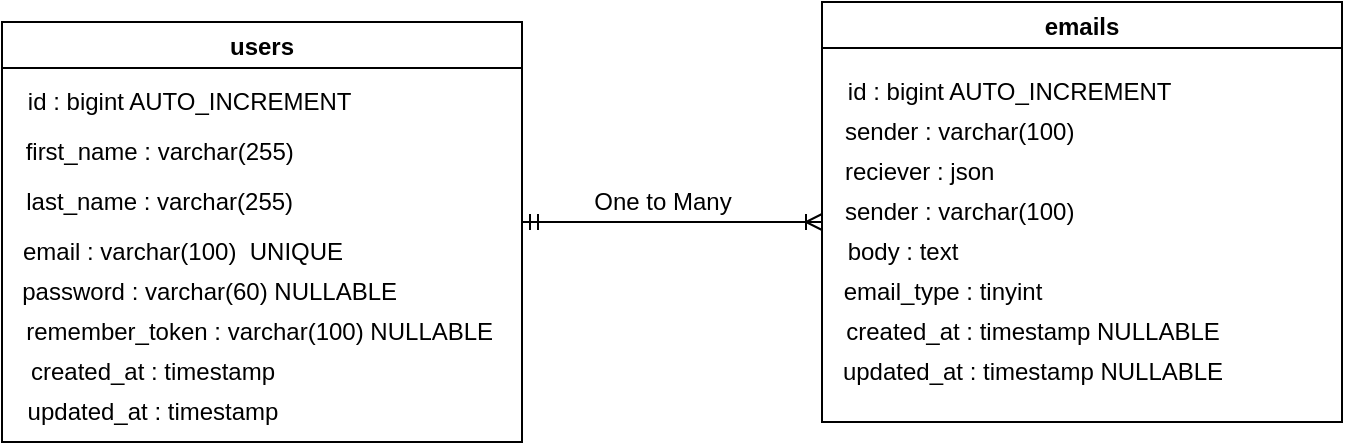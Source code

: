 <mxfile version="20.6.1" type="gitlab"><diagram id="kcQD2h6jQBpcge_w0dYX" name="Page-1"><mxGraphModel dx="540" dy="324" grid="1" gridSize="10" guides="1" tooltips="1" connect="1" arrows="1" fold="1" page="1" pageScale="1" pageWidth="850" pageHeight="1100" math="0" shadow="0"><root><mxCell id="0"/><mxCell id="1" parent="0"/><mxCell id="n7Sm9yL77P3dqOuIkut3-5" value="users" style="swimlane;" vertex="1" parent="1"><mxGeometry x="140" y="180" width="260" height="210" as="geometry"><mxRectangle x="180" y="190" width="70" height="30" as="alternateBounds"/></mxGeometry></mxCell><mxCell id="n7Sm9yL77P3dqOuIkut3-6" value="&lt;span style=&quot;text-align: left;&quot;&gt;id : bigint AUTO_INCREMENT&amp;nbsp;&lt;/span&gt;" style="text;html=1;align=center;verticalAlign=middle;resizable=0;points=[];autosize=1;strokeColor=none;fillColor=none;" vertex="1" parent="n7Sm9yL77P3dqOuIkut3-5"><mxGeometry y="25" width="190" height="30" as="geometry"/></mxCell><mxCell id="n7Sm9yL77P3dqOuIkut3-7" value="&lt;span style=&quot;text-align: left;&quot;&gt;first_name : varchar(255)&amp;nbsp;&lt;/span&gt;" style="text;html=1;align=center;verticalAlign=middle;resizable=0;points=[];autosize=1;strokeColor=none;fillColor=none;" vertex="1" parent="n7Sm9yL77P3dqOuIkut3-5"><mxGeometry y="50" width="160" height="30" as="geometry"/></mxCell><mxCell id="n7Sm9yL77P3dqOuIkut3-8" value="&lt;span style=&quot;text-align: left;&quot;&gt;last_name : varchar(255)&amp;nbsp;&lt;/span&gt;" style="text;html=1;align=center;verticalAlign=middle;resizable=0;points=[];autosize=1;strokeColor=none;fillColor=none;" vertex="1" parent="n7Sm9yL77P3dqOuIkut3-5"><mxGeometry y="75" width="160" height="30" as="geometry"/></mxCell><mxCell id="n7Sm9yL77P3dqOuIkut3-9" value="&lt;span style=&quot;text-align: left;&quot;&gt;email : varchar(100)&amp;nbsp; UNIQUE&lt;/span&gt;" style="text;html=1;align=center;verticalAlign=middle;resizable=0;points=[];autosize=1;strokeColor=none;fillColor=none;" vertex="1" parent="n7Sm9yL77P3dqOuIkut3-5"><mxGeometry y="100" width="180" height="30" as="geometry"/></mxCell><mxCell id="n7Sm9yL77P3dqOuIkut3-10" value="&lt;span style=&quot;text-align: left;&quot;&gt;password : varchar(60) NULLABLE&amp;nbsp;&lt;/span&gt;" style="text;html=1;align=center;verticalAlign=middle;resizable=0;points=[];autosize=1;strokeColor=none;fillColor=none;" vertex="1" parent="n7Sm9yL77P3dqOuIkut3-5"><mxGeometry y="120" width="210" height="30" as="geometry"/></mxCell><mxCell id="n7Sm9yL77P3dqOuIkut3-11" value="&lt;span style=&quot;text-align: left;&quot;&gt;remember_token : varchar(100) NULLABLE&amp;nbsp;&lt;/span&gt;" style="text;html=1;align=center;verticalAlign=middle;resizable=0;points=[];autosize=1;strokeColor=none;fillColor=none;" vertex="1" parent="n7Sm9yL77P3dqOuIkut3-5"><mxGeometry y="140" width="260" height="30" as="geometry"/></mxCell><mxCell id="n7Sm9yL77P3dqOuIkut3-12" value="created_at : timestamp" style="text;html=1;align=center;verticalAlign=middle;resizable=0;points=[];autosize=1;strokeColor=none;fillColor=none;" vertex="1" parent="n7Sm9yL77P3dqOuIkut3-5"><mxGeometry y="160" width="150" height="30" as="geometry"/></mxCell><mxCell id="n7Sm9yL77P3dqOuIkut3-13" value="updated_at : timestamp" style="text;html=1;align=center;verticalAlign=middle;resizable=0;points=[];autosize=1;strokeColor=none;fillColor=none;" vertex="1" parent="n7Sm9yL77P3dqOuIkut3-5"><mxGeometry y="180" width="150" height="30" as="geometry"/></mxCell><mxCell id="n7Sm9yL77P3dqOuIkut3-14" value="emails" style="swimlane;" vertex="1" parent="1"><mxGeometry x="550" y="170" width="260" height="210" as="geometry"><mxRectangle x="180" y="190" width="70" height="30" as="alternateBounds"/></mxGeometry></mxCell><mxCell id="n7Sm9yL77P3dqOuIkut3-15" value="&lt;span style=&quot;text-align: left;&quot;&gt;id : bigint AUTO_INCREMENT&amp;nbsp;&lt;/span&gt;" style="text;html=1;align=center;verticalAlign=middle;resizable=0;points=[];autosize=1;strokeColor=none;fillColor=none;" vertex="1" parent="n7Sm9yL77P3dqOuIkut3-14"><mxGeometry y="30" width="190" height="30" as="geometry"/></mxCell><mxCell id="n7Sm9yL77P3dqOuIkut3-16" value="&lt;span style=&quot;text-align: left;&quot;&gt;sender : varchar(100)&amp;nbsp;&lt;/span&gt;" style="text;html=1;align=center;verticalAlign=middle;resizable=0;points=[];autosize=1;strokeColor=none;fillColor=none;" vertex="1" parent="n7Sm9yL77P3dqOuIkut3-14"><mxGeometry y="50" width="140" height="30" as="geometry"/></mxCell><mxCell id="n7Sm9yL77P3dqOuIkut3-17" value="&lt;span style=&quot;text-align: left;&quot;&gt;reciever : json&amp;nbsp;&lt;/span&gt;" style="text;html=1;align=center;verticalAlign=middle;resizable=0;points=[];autosize=1;strokeColor=none;fillColor=none;" vertex="1" parent="n7Sm9yL77P3dqOuIkut3-14"><mxGeometry y="70" width="100" height="30" as="geometry"/></mxCell><mxCell id="n7Sm9yL77P3dqOuIkut3-18" value="&lt;span style=&quot;text-align: left;&quot;&gt;sender : varchar(100)&amp;nbsp;&lt;/span&gt;" style="text;html=1;align=center;verticalAlign=middle;resizable=0;points=[];autosize=1;strokeColor=none;fillColor=none;" vertex="1" parent="n7Sm9yL77P3dqOuIkut3-14"><mxGeometry y="90" width="140" height="30" as="geometry"/></mxCell><mxCell id="n7Sm9yL77P3dqOuIkut3-19" value="&lt;div style=&quot;text-align: left;&quot;&gt;body : text&lt;br&gt;&lt;/div&gt;" style="text;html=1;align=center;verticalAlign=middle;resizable=0;points=[];autosize=1;strokeColor=none;fillColor=none;" vertex="1" parent="n7Sm9yL77P3dqOuIkut3-14"><mxGeometry y="110" width="80" height="30" as="geometry"/></mxCell><mxCell id="n7Sm9yL77P3dqOuIkut3-21" value="created_at : timestamp NULLABLE" style="text;html=1;align=center;verticalAlign=middle;resizable=0;points=[];autosize=1;strokeColor=none;fillColor=none;" vertex="1" parent="n7Sm9yL77P3dqOuIkut3-14"><mxGeometry y="150" width="210" height="30" as="geometry"/></mxCell><mxCell id="n7Sm9yL77P3dqOuIkut3-22" value="updated_at : timestamp NULLABLE" style="text;html=1;align=center;verticalAlign=middle;resizable=0;points=[];autosize=1;strokeColor=none;fillColor=none;" vertex="1" parent="n7Sm9yL77P3dqOuIkut3-14"><mxGeometry y="170" width="210" height="30" as="geometry"/></mxCell><mxCell id="n7Sm9yL77P3dqOuIkut3-26" value="&lt;span style=&quot;text-align: left;&quot;&gt;email_type : tinyint&lt;/span&gt;" style="text;html=1;align=center;verticalAlign=middle;resizable=0;points=[];autosize=1;strokeColor=none;fillColor=none;" vertex="1" parent="n7Sm9yL77P3dqOuIkut3-14"><mxGeometry y="130" width="120" height="30" as="geometry"/></mxCell><mxCell id="n7Sm9yL77P3dqOuIkut3-24" value="" style="edgeStyle=entityRelationEdgeStyle;fontSize=12;html=1;endArrow=ERoneToMany;startArrow=ERmandOne;rounded=0;" edge="1" parent="1"><mxGeometry width="100" height="100" relative="1" as="geometry"><mxPoint x="400" y="280" as="sourcePoint"/><mxPoint x="550" y="280" as="targetPoint"/></mxGeometry></mxCell><mxCell id="n7Sm9yL77P3dqOuIkut3-25" value="One to Many" style="text;html=1;align=center;verticalAlign=middle;resizable=0;points=[];autosize=1;strokeColor=none;fillColor=none;" vertex="1" parent="1"><mxGeometry x="425" y="255" width="90" height="30" as="geometry"/></mxCell></root></mxGraphModel></diagram></mxfile>